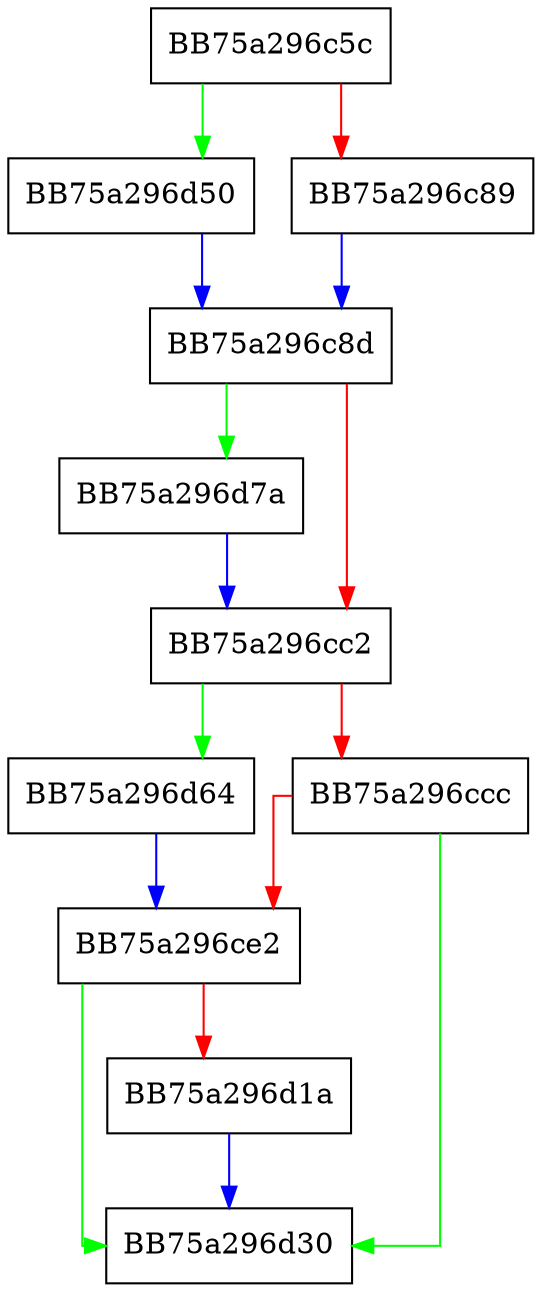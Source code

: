 digraph allocateCursor {
  node [shape="box"];
  graph [splines=ortho];
  BB75a296c5c -> BB75a296d50 [color="green"];
  BB75a296c5c -> BB75a296c89 [color="red"];
  BB75a296c89 -> BB75a296c8d [color="blue"];
  BB75a296c8d -> BB75a296d7a [color="green"];
  BB75a296c8d -> BB75a296cc2 [color="red"];
  BB75a296cc2 -> BB75a296d64 [color="green"];
  BB75a296cc2 -> BB75a296ccc [color="red"];
  BB75a296ccc -> BB75a296d30 [color="green"];
  BB75a296ccc -> BB75a296ce2 [color="red"];
  BB75a296ce2 -> BB75a296d30 [color="green"];
  BB75a296ce2 -> BB75a296d1a [color="red"];
  BB75a296d1a -> BB75a296d30 [color="blue"];
  BB75a296d50 -> BB75a296c8d [color="blue"];
  BB75a296d64 -> BB75a296ce2 [color="blue"];
  BB75a296d7a -> BB75a296cc2 [color="blue"];
}